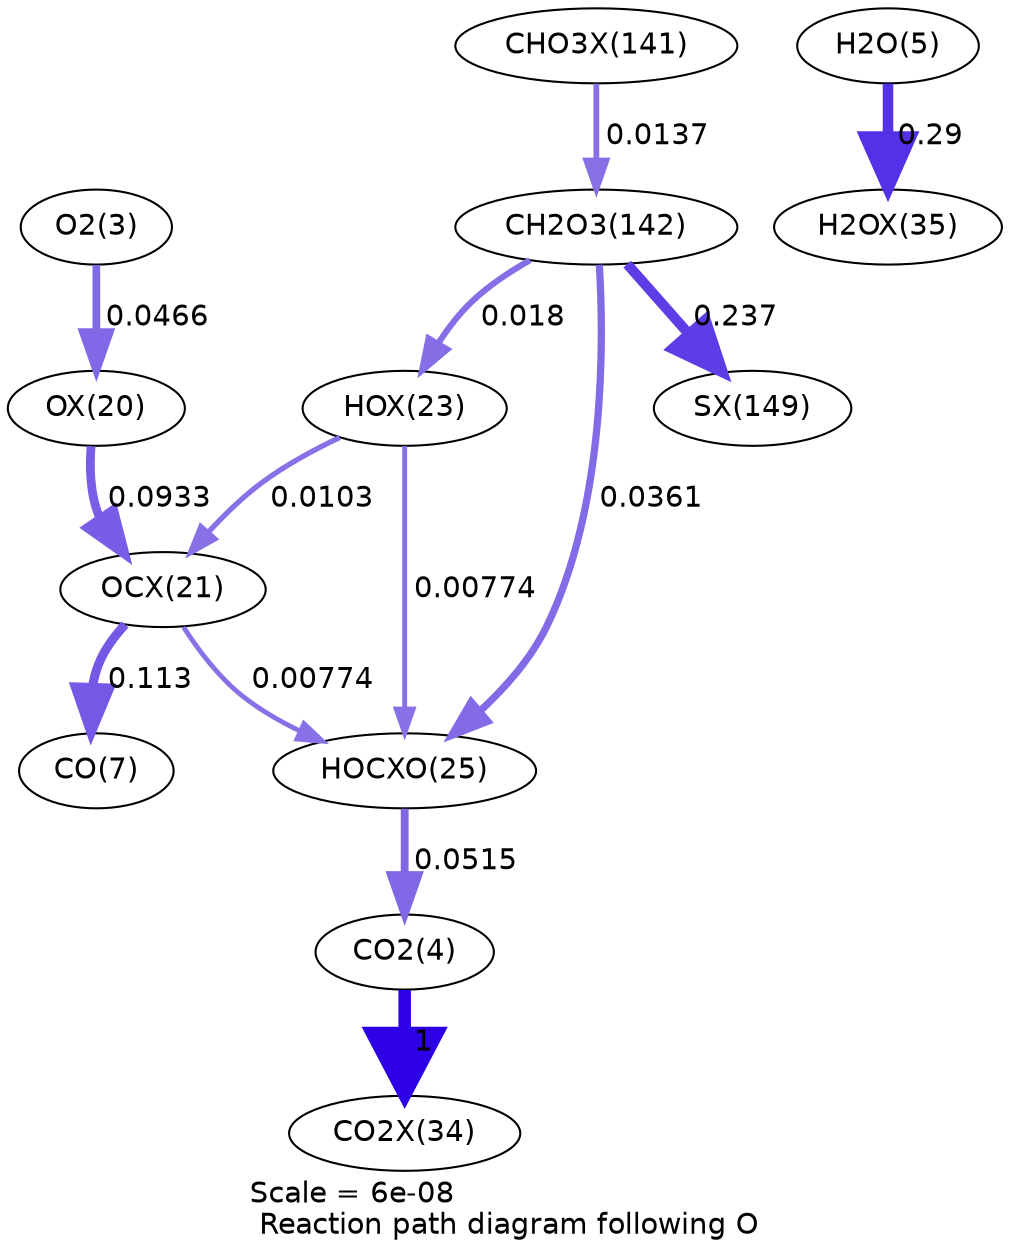 digraph reaction_paths {
center=1;
s5 -> s25[fontname="Helvetica", style="setlinewidth(3.69)", arrowsize=1.84, color="0.7, 0.547, 0.9"
, label=" 0.0466"];
s25 -> s26[fontname="Helvetica", style="setlinewidth(4.21)", arrowsize=2.1, color="0.7, 0.593, 0.9"
, label=" 0.0933"];
s28 -> s26[fontname="Helvetica", style="setlinewidth(2.55)", arrowsize=1.27, color="0.7, 0.51, 0.9"
, label=" 0.0103"];
s28 -> s30[fontname="Helvetica", style="setlinewidth(2.33)", arrowsize=1.16, color="0.7, 0.508, 0.9"
, label=" 0.00774"];
s21 -> s28[fontname="Helvetica", style="setlinewidth(2.97)", arrowsize=1.48, color="0.7, 0.518, 0.9"
, label=" 0.018"];
s7 -> s35[fontname="Helvetica", style="setlinewidth(5.06)", arrowsize=2.53, color="0.7, 0.79, 0.9"
, label=" 0.29"];
s26 -> s9[fontname="Helvetica", style="setlinewidth(4.35)", arrowsize=2.18, color="0.7, 0.613, 0.9"
, label=" 0.113"];
s26 -> s30[fontname="Helvetica", style="setlinewidth(2.33)", arrowsize=1.16, color="0.7, 0.508, 0.9"
, label=" 0.00774"];
s30 -> s6[fontname="Helvetica", style="setlinewidth(3.76)", arrowsize=1.88, color="0.7, 0.552, 0.9"
, label=" 0.0515"];
s6 -> s34[fontname="Helvetica", style="setlinewidth(6)", arrowsize=3, color="0.7, 1.5, 0.9"
, label=" 1"];
s21 -> s30[fontname="Helvetica", style="setlinewidth(3.49)", arrowsize=1.75, color="0.7, 0.536, 0.9"
, label=" 0.0361"];
s21 -> s45[fontname="Helvetica", style="setlinewidth(4.91)", arrowsize=2.46, color="0.7, 0.737, 0.9"
, label=" 0.237"];
s44 -> s21[fontname="Helvetica", style="setlinewidth(2.76)", arrowsize=1.38, color="0.7, 0.514, 0.9"
, label=" 0.0137"];
s5 [ fontname="Helvetica", label="O2(3)"];
s6 [ fontname="Helvetica", label="CO2(4)"];
s7 [ fontname="Helvetica", label="H2O(5)"];
s9 [ fontname="Helvetica", label="CO(7)"];
s21 [ fontname="Helvetica", label="CH2O3(142)"];
s25 [ fontname="Helvetica", label="OX(20)"];
s26 [ fontname="Helvetica", label="OCX(21)"];
s28 [ fontname="Helvetica", label="HOX(23)"];
s30 [ fontname="Helvetica", label="HOCXO(25)"];
s34 [ fontname="Helvetica", label="CO2X(34)"];
s35 [ fontname="Helvetica", label="H2OX(35)"];
s44 [ fontname="Helvetica", label="CHO3X(141)"];
s45 [ fontname="Helvetica", label="SX(149)"];
 label = "Scale = 6e-08\l Reaction path diagram following O";
 fontname = "Helvetica";
}
